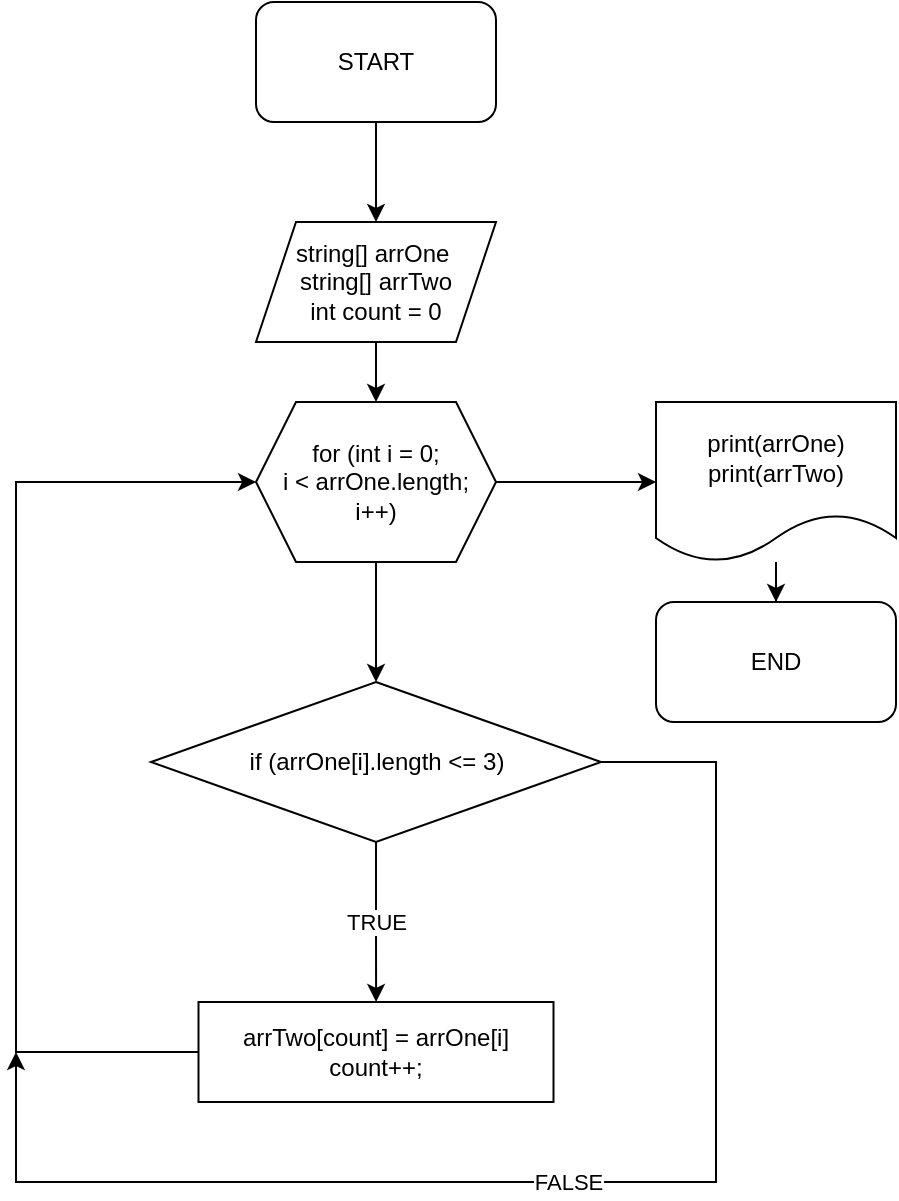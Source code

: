 <mxfile version="21.8.1" type="device">
  <diagram id="6YwQQIW8eCQRHDkm4CSs" name="Page-1">
    <mxGraphModel dx="1434" dy="768" grid="1" gridSize="10" guides="1" tooltips="1" connect="1" arrows="1" fold="1" page="1" pageScale="1" pageWidth="827" pageHeight="1169" math="0" shadow="0">
      <root>
        <mxCell id="0" />
        <mxCell id="1" parent="0" />
        <mxCell id="DnkCzbvQFBXvj7n7dTfT-9" value="" style="edgeStyle=orthogonalEdgeStyle;rounded=0;orthogonalLoop=1;jettySize=auto;html=1;" parent="1" source="DnkCzbvQFBXvj7n7dTfT-1" target="DnkCzbvQFBXvj7n7dTfT-2" edge="1">
          <mxGeometry relative="1" as="geometry" />
        </mxCell>
        <mxCell id="DnkCzbvQFBXvj7n7dTfT-1" value="START" style="rounded=1;whiteSpace=wrap;html=1;" parent="1" vertex="1">
          <mxGeometry x="330" y="10" width="120" height="60" as="geometry" />
        </mxCell>
        <mxCell id="DnkCzbvQFBXvj7n7dTfT-8" value="" style="edgeStyle=orthogonalEdgeStyle;rounded=0;orthogonalLoop=1;jettySize=auto;html=1;" parent="1" source="DnkCzbvQFBXvj7n7dTfT-2" target="DnkCzbvQFBXvj7n7dTfT-3" edge="1">
          <mxGeometry relative="1" as="geometry" />
        </mxCell>
        <mxCell id="DnkCzbvQFBXvj7n7dTfT-2" value="string[] arrOne&amp;nbsp;&lt;br&gt;string[] arrTwo&lt;br&gt;int count = 0" style="shape=parallelogram;perimeter=parallelogramPerimeter;whiteSpace=wrap;html=1;fixedSize=1;" parent="1" vertex="1">
          <mxGeometry x="330" y="120" width="120" height="60" as="geometry" />
        </mxCell>
        <mxCell id="DnkCzbvQFBXvj7n7dTfT-7" value="" style="edgeStyle=orthogonalEdgeStyle;rounded=0;orthogonalLoop=1;jettySize=auto;html=1;" parent="1" source="DnkCzbvQFBXvj7n7dTfT-3" target="DnkCzbvQFBXvj7n7dTfT-4" edge="1">
          <mxGeometry relative="1" as="geometry" />
        </mxCell>
        <mxCell id="d-AAoTH1C7b27zLhszJD-5" value="" style="edgeStyle=orthogonalEdgeStyle;rounded=0;orthogonalLoop=1;jettySize=auto;html=1;" edge="1" parent="1" source="DnkCzbvQFBXvj7n7dTfT-3" target="d-AAoTH1C7b27zLhszJD-4">
          <mxGeometry relative="1" as="geometry" />
        </mxCell>
        <mxCell id="DnkCzbvQFBXvj7n7dTfT-3" value="for (int i = 0;&lt;br&gt;i &amp;lt; arrOne.length;&lt;br&gt;i++)" style="shape=hexagon;perimeter=hexagonPerimeter2;whiteSpace=wrap;html=1;fixedSize=1;" parent="1" vertex="1">
          <mxGeometry x="330" y="210" width="120" height="80" as="geometry" />
        </mxCell>
        <mxCell id="d-AAoTH1C7b27zLhszJD-1" value="TRUE" style="edgeStyle=orthogonalEdgeStyle;rounded=0;orthogonalLoop=1;jettySize=auto;html=1;" edge="1" parent="1" source="DnkCzbvQFBXvj7n7dTfT-4" target="DnkCzbvQFBXvj7n7dTfT-5">
          <mxGeometry relative="1" as="geometry" />
        </mxCell>
        <mxCell id="d-AAoTH1C7b27zLhszJD-2" value="FALSE" style="edgeStyle=orthogonalEdgeStyle;rounded=0;orthogonalLoop=1;jettySize=auto;html=1;" edge="1" parent="1" source="DnkCzbvQFBXvj7n7dTfT-4">
          <mxGeometry relative="1" as="geometry">
            <mxPoint x="210" y="535" as="targetPoint" />
            <Array as="points">
              <mxPoint x="560" y="390" />
              <mxPoint x="560" y="600" />
              <mxPoint x="210" y="600" />
              <mxPoint x="210" y="535" />
            </Array>
          </mxGeometry>
        </mxCell>
        <mxCell id="DnkCzbvQFBXvj7n7dTfT-4" value="if (arrOne[i].length &amp;lt;= 3)" style="rhombus;whiteSpace=wrap;html=1;" parent="1" vertex="1">
          <mxGeometry x="277.5" y="350" width="225" height="80" as="geometry" />
        </mxCell>
        <mxCell id="d-AAoTH1C7b27zLhszJD-3" style="edgeStyle=orthogonalEdgeStyle;rounded=0;orthogonalLoop=1;jettySize=auto;html=1;entryX=0;entryY=0.5;entryDx=0;entryDy=0;" edge="1" parent="1" source="DnkCzbvQFBXvj7n7dTfT-5" target="DnkCzbvQFBXvj7n7dTfT-3">
          <mxGeometry relative="1" as="geometry">
            <Array as="points">
              <mxPoint x="210" y="535" />
              <mxPoint x="210" y="250" />
            </Array>
          </mxGeometry>
        </mxCell>
        <mxCell id="DnkCzbvQFBXvj7n7dTfT-5" value="arrTwo[count] = arrOne[i]&lt;br&gt;count++;" style="whiteSpace=wrap;html=1;" parent="1" vertex="1">
          <mxGeometry x="301.25" y="510" width="177.5" height="50" as="geometry" />
        </mxCell>
        <mxCell id="d-AAoTH1C7b27zLhszJD-7" value="" style="edgeStyle=orthogonalEdgeStyle;rounded=0;orthogonalLoop=1;jettySize=auto;html=1;" edge="1" parent="1" source="d-AAoTH1C7b27zLhszJD-4" target="d-AAoTH1C7b27zLhszJD-6">
          <mxGeometry relative="1" as="geometry" />
        </mxCell>
        <mxCell id="d-AAoTH1C7b27zLhszJD-4" value="print(arrOne)&lt;br&gt;print(arrTwo)" style="shape=document;whiteSpace=wrap;html=1;boundedLbl=1;" vertex="1" parent="1">
          <mxGeometry x="530" y="210" width="120" height="80" as="geometry" />
        </mxCell>
        <mxCell id="d-AAoTH1C7b27zLhszJD-6" value="END" style="rounded=1;whiteSpace=wrap;html=1;" vertex="1" parent="1">
          <mxGeometry x="530" y="310" width="120" height="60" as="geometry" />
        </mxCell>
      </root>
    </mxGraphModel>
  </diagram>
</mxfile>
